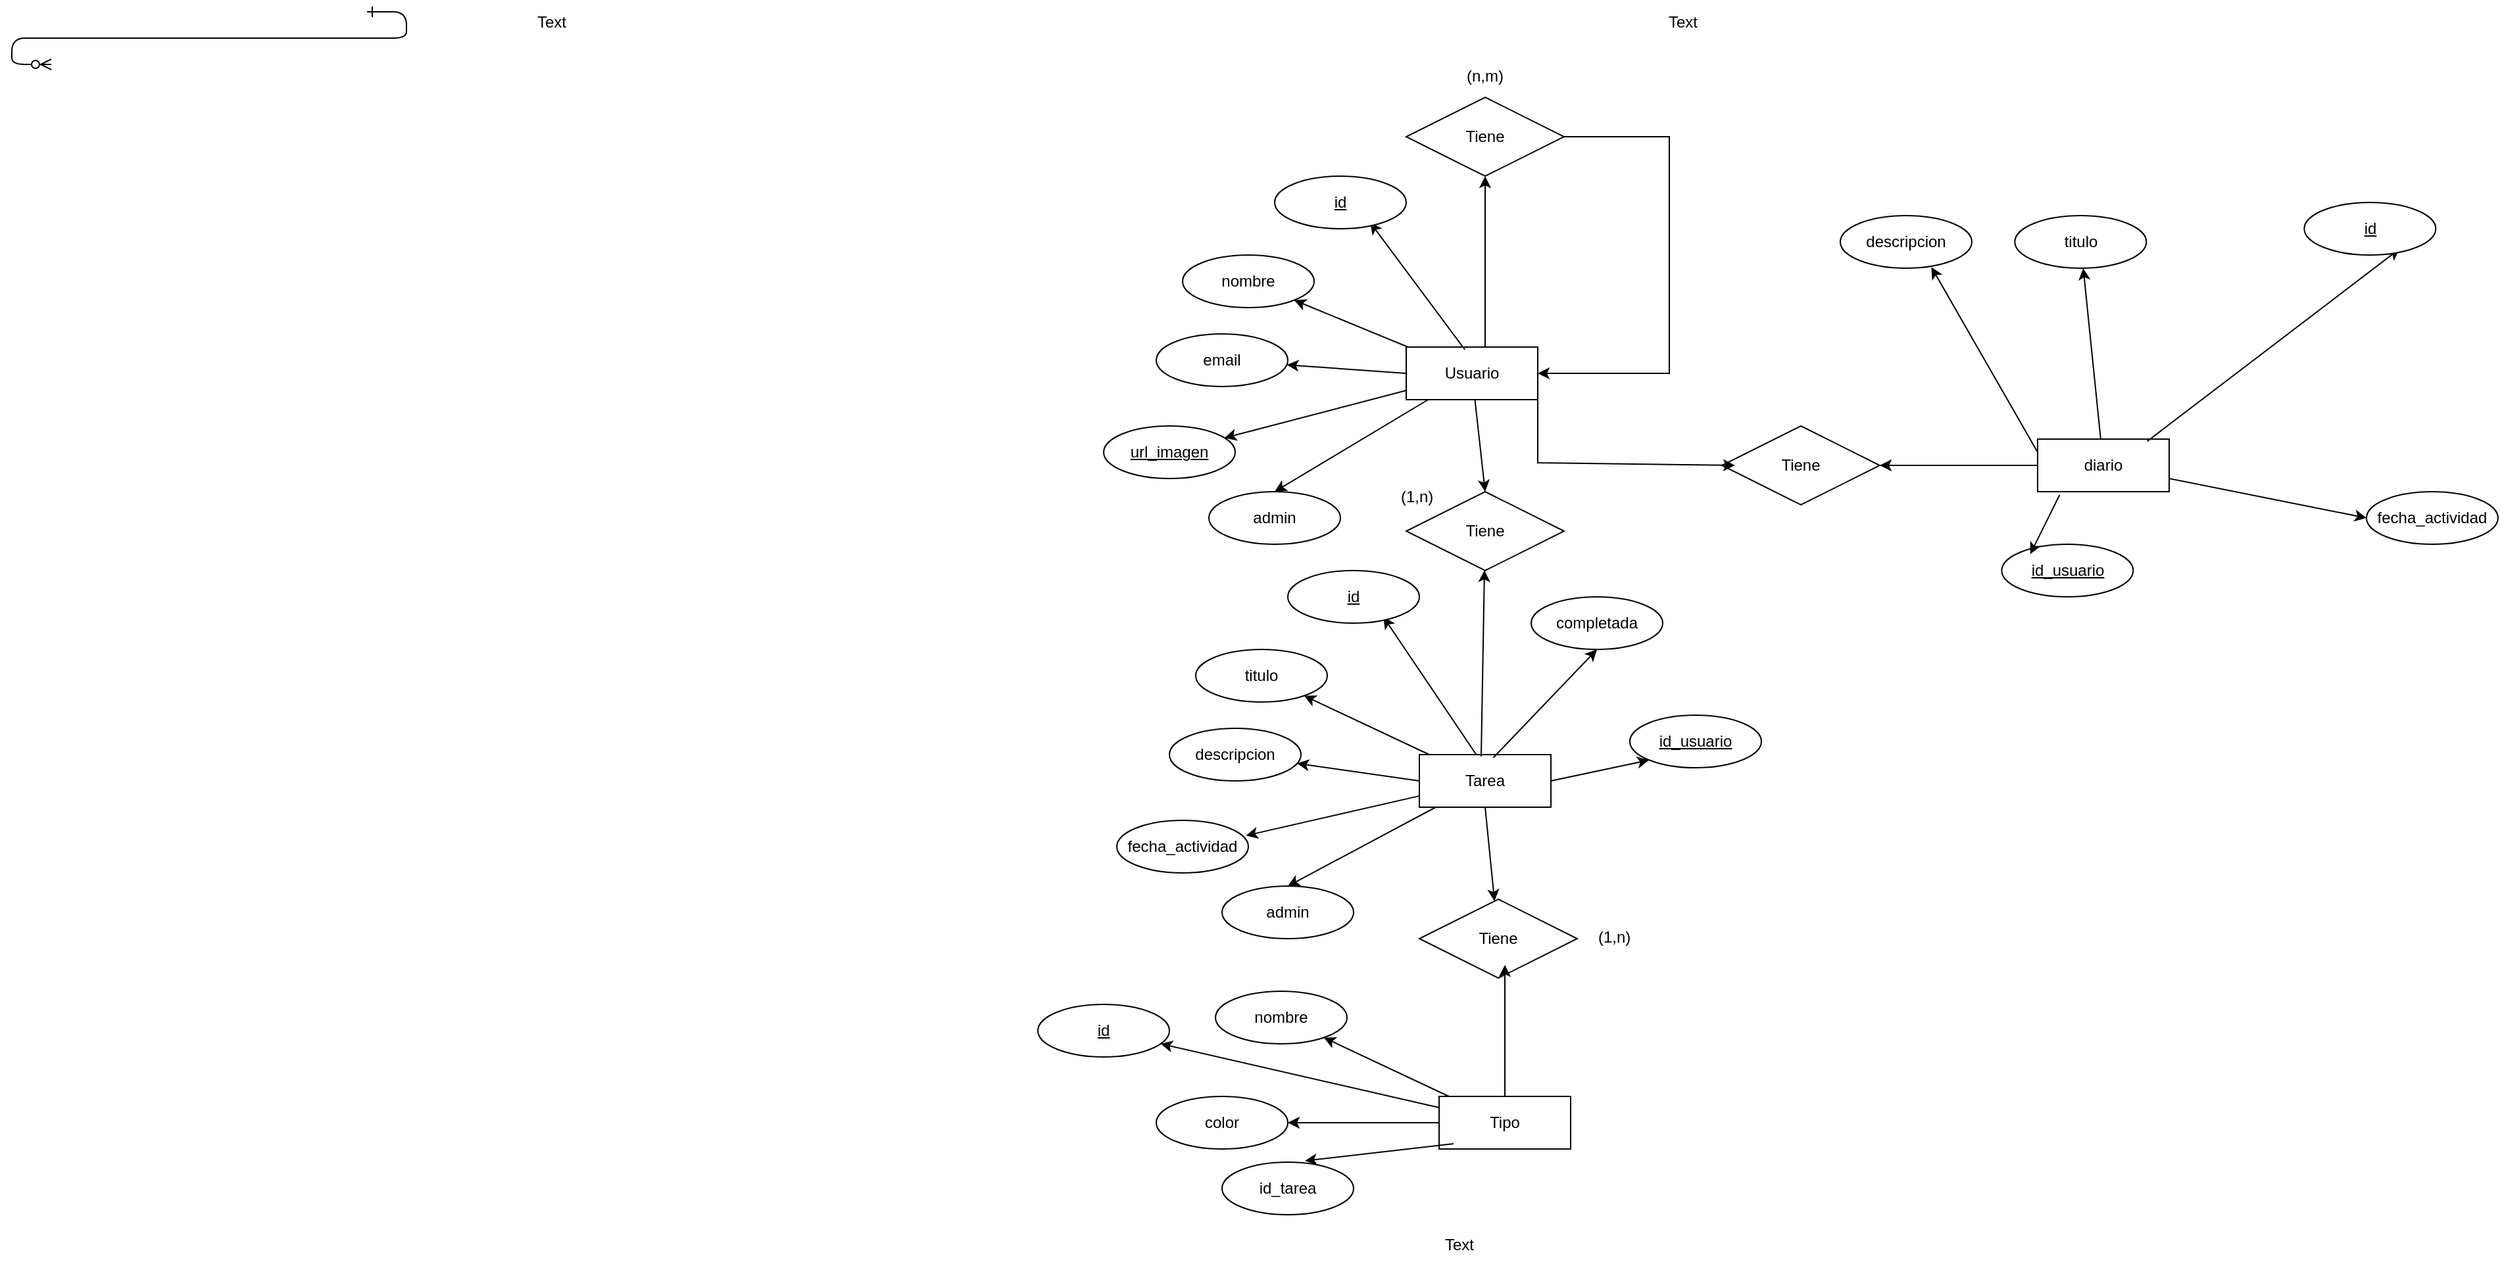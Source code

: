 <mxfile version="26.0.2">
  <diagram id="R2lEEEUBdFMjLlhIrx00" name="Page-1">
    <mxGraphModel dx="2049" dy="1114" grid="1" gridSize="10" guides="1" tooltips="1" connect="1" arrows="1" fold="1" page="1" pageScale="1" pageWidth="850" pageHeight="1100" math="0" shadow="0" extFonts="Permanent Marker^https://fonts.googleapis.com/css?family=Permanent+Marker">
      <root>
        <mxCell id="0" />
        <mxCell id="1" parent="0" />
        <mxCell id="C-vyLk0tnHw3VtMMgP7b-12" value="" style="edgeStyle=entityRelationEdgeStyle;endArrow=ERzeroToMany;startArrow=ERone;endFill=1;startFill=0;" parent="1" target="C-vyLk0tnHw3VtMMgP7b-17" edge="1">
          <mxGeometry width="100" height="100" relative="1" as="geometry">
            <mxPoint x="700" y="165" as="sourcePoint" />
            <mxPoint x="460" y="205" as="targetPoint" />
          </mxGeometry>
        </mxCell>
        <mxCell id="lFk9IerQNJr3fiCkYtgy-2" value="Text" style="text;html=1;align=center;verticalAlign=middle;resizable=0;points=[];autosize=1;strokeColor=none;fillColor=none;" vertex="1" parent="1">
          <mxGeometry x="815" y="158" width="50" height="30" as="geometry" />
        </mxCell>
        <mxCell id="lFk9IerQNJr3fiCkYtgy-3" value="Text" style="text;html=1;align=center;verticalAlign=middle;resizable=0;points=[];autosize=1;strokeColor=none;fillColor=none;" vertex="1" parent="1">
          <mxGeometry x="1675" y="158" width="50" height="30" as="geometry" />
        </mxCell>
        <mxCell id="lFk9IerQNJr3fiCkYtgy-4" value="Usuario" style="whiteSpace=wrap;html=1;align=center;" vertex="1" parent="1">
          <mxGeometry x="1490" y="420" width="100" height="40" as="geometry" />
        </mxCell>
        <mxCell id="lFk9IerQNJr3fiCkYtgy-5" value="nombre" style="ellipse;whiteSpace=wrap;html=1;align=center;" vertex="1" parent="1">
          <mxGeometry x="1320" y="350" width="100" height="40" as="geometry" />
        </mxCell>
        <mxCell id="lFk9IerQNJr3fiCkYtgy-6" value="" style="endArrow=classic;html=1;rounded=0;" edge="1" parent="1" source="lFk9IerQNJr3fiCkYtgy-4" target="lFk9IerQNJr3fiCkYtgy-5">
          <mxGeometry width="50" height="50" relative="1" as="geometry">
            <mxPoint x="1540" y="570" as="sourcePoint" />
            <mxPoint x="1590" y="520" as="targetPoint" />
          </mxGeometry>
        </mxCell>
        <mxCell id="lFk9IerQNJr3fiCkYtgy-9" value="" style="endArrow=classic;html=1;rounded=0;entryX=0.5;entryY=0;entryDx=0;entryDy=0;" edge="1" parent="1" source="lFk9IerQNJr3fiCkYtgy-4" target="lFk9IerQNJr3fiCkYtgy-17">
          <mxGeometry width="50" height="50" relative="1" as="geometry">
            <mxPoint x="1480" y="540" as="sourcePoint" />
            <mxPoint x="1540" y="550" as="targetPoint" />
          </mxGeometry>
        </mxCell>
        <mxCell id="lFk9IerQNJr3fiCkYtgy-11" value="" style="endArrow=classic;html=1;rounded=0;exitX=0.446;exitY=0.05;exitDx=0;exitDy=0;entryX=0.726;entryY=0.88;entryDx=0;entryDy=0;exitPerimeter=0;entryPerimeter=0;" edge="1" parent="1" source="lFk9IerQNJr3fiCkYtgy-4" target="lFk9IerQNJr3fiCkYtgy-12">
          <mxGeometry width="50" height="50" relative="1" as="geometry">
            <mxPoint x="1510" y="540" as="sourcePoint" />
            <mxPoint x="1560" y="490" as="targetPoint" />
          </mxGeometry>
        </mxCell>
        <mxCell id="lFk9IerQNJr3fiCkYtgy-12" value="id" style="ellipse;whiteSpace=wrap;html=1;align=center;fontStyle=4;" vertex="1" parent="1">
          <mxGeometry x="1390" y="290" width="100" height="40" as="geometry" />
        </mxCell>
        <mxCell id="lFk9IerQNJr3fiCkYtgy-13" value="url_imagen" style="ellipse;whiteSpace=wrap;html=1;align=center;fontStyle=4;" vertex="1" parent="1">
          <mxGeometry x="1260" y="480" width="100" height="40" as="geometry" />
        </mxCell>
        <mxCell id="lFk9IerQNJr3fiCkYtgy-14" value="" style="endArrow=classic;html=1;rounded=0;" edge="1" parent="1" source="lFk9IerQNJr3fiCkYtgy-4" target="lFk9IerQNJr3fiCkYtgy-13">
          <mxGeometry width="50" height="50" relative="1" as="geometry">
            <mxPoint x="1550" y="470" as="sourcePoint" />
            <mxPoint x="1500" y="600" as="targetPoint" />
          </mxGeometry>
        </mxCell>
        <mxCell id="lFk9IerQNJr3fiCkYtgy-15" value="email" style="ellipse;whiteSpace=wrap;html=1;align=center;" vertex="1" parent="1">
          <mxGeometry x="1300" y="410" width="100" height="40" as="geometry" />
        </mxCell>
        <mxCell id="lFk9IerQNJr3fiCkYtgy-16" value="" style="endArrow=classic;html=1;rounded=0;exitX=0;exitY=0.5;exitDx=0;exitDy=0;" edge="1" parent="1" source="lFk9IerQNJr3fiCkYtgy-4" target="lFk9IerQNJr3fiCkYtgy-15">
          <mxGeometry width="50" height="50" relative="1" as="geometry">
            <mxPoint x="1480" y="440" as="sourcePoint" />
            <mxPoint x="1415" y="394" as="targetPoint" />
          </mxGeometry>
        </mxCell>
        <mxCell id="lFk9IerQNJr3fiCkYtgy-17" value="admin" style="ellipse;whiteSpace=wrap;html=1;align=center;" vertex="1" parent="1">
          <mxGeometry x="1340" y="530" width="100" height="40" as="geometry" />
        </mxCell>
        <mxCell id="lFk9IerQNJr3fiCkYtgy-18" value="Tiene" style="shape=rhombus;perimeter=rhombusPerimeter;whiteSpace=wrap;html=1;align=center;" vertex="1" parent="1">
          <mxGeometry x="1490" y="230" width="120" height="60" as="geometry" />
        </mxCell>
        <mxCell id="lFk9IerQNJr3fiCkYtgy-19" value="(n,m)" style="text;strokeColor=none;fillColor=none;spacingLeft=4;spacingRight=4;overflow=hidden;rotatable=0;points=[[0,0.5],[1,0.5]];portConstraint=eastwest;fontSize=12;whiteSpace=wrap;html=1;" vertex="1" parent="1">
          <mxGeometry x="1530" y="200" width="40" height="30" as="geometry" />
        </mxCell>
        <mxCell id="lFk9IerQNJr3fiCkYtgy-20" value="" style="endArrow=classic;html=1;rounded=0;entryX=0.5;entryY=1;entryDx=0;entryDy=0;" edge="1" parent="1" target="lFk9IerQNJr3fiCkYtgy-18">
          <mxGeometry width="50" height="50" relative="1" as="geometry">
            <mxPoint x="1550" y="420" as="sourcePoint" />
            <mxPoint x="1600" y="370" as="targetPoint" />
          </mxGeometry>
        </mxCell>
        <mxCell id="lFk9IerQNJr3fiCkYtgy-21" value="" style="endArrow=classic;html=1;rounded=0;entryX=1;entryY=0.5;entryDx=0;entryDy=0;" edge="1" parent="1" source="lFk9IerQNJr3fiCkYtgy-18" target="lFk9IerQNJr3fiCkYtgy-4">
          <mxGeometry width="50" height="50" relative="1" as="geometry">
            <mxPoint x="1610" y="310" as="sourcePoint" />
            <mxPoint x="1690" y="450" as="targetPoint" />
            <Array as="points">
              <mxPoint x="1690" y="260" />
              <mxPoint x="1690" y="440" />
            </Array>
          </mxGeometry>
        </mxCell>
        <mxCell id="lFk9IerQNJr3fiCkYtgy-22" value="titulo" style="ellipse;whiteSpace=wrap;html=1;align=center;" vertex="1" parent="1">
          <mxGeometry x="1330" y="650" width="100" height="40" as="geometry" />
        </mxCell>
        <mxCell id="lFk9IerQNJr3fiCkYtgy-23" value="" style="endArrow=classic;html=1;rounded=0;" edge="1" source="lFk9IerQNJr3fiCkYtgy-32" target="lFk9IerQNJr3fiCkYtgy-22" parent="1">
          <mxGeometry width="50" height="50" relative="1" as="geometry">
            <mxPoint x="1550" y="870" as="sourcePoint" />
            <mxPoint x="1600" y="820" as="targetPoint" />
          </mxGeometry>
        </mxCell>
        <mxCell id="lFk9IerQNJr3fiCkYtgy-24" value="" style="endArrow=classic;html=1;rounded=0;entryX=0.5;entryY=0;entryDx=0;entryDy=0;" edge="1" source="lFk9IerQNJr3fiCkYtgy-32" target="lFk9IerQNJr3fiCkYtgy-29" parent="1">
          <mxGeometry width="50" height="50" relative="1" as="geometry">
            <mxPoint x="1490" y="840" as="sourcePoint" />
            <mxPoint x="1550" y="850" as="targetPoint" />
          </mxGeometry>
        </mxCell>
        <mxCell id="lFk9IerQNJr3fiCkYtgy-25" value="" style="endArrow=classic;html=1;rounded=0;exitX=0.446;exitY=0.05;exitDx=0;exitDy=0;entryX=0.726;entryY=0.88;entryDx=0;entryDy=0;exitPerimeter=0;entryPerimeter=0;" edge="1" source="lFk9IerQNJr3fiCkYtgy-32" target="lFk9IerQNJr3fiCkYtgy-31" parent="1">
          <mxGeometry width="50" height="50" relative="1" as="geometry">
            <mxPoint x="1520" y="840" as="sourcePoint" />
            <mxPoint x="1570" y="790" as="targetPoint" />
          </mxGeometry>
        </mxCell>
        <mxCell id="lFk9IerQNJr3fiCkYtgy-26" value="" style="endArrow=classic;html=1;rounded=0;entryX=0.982;entryY=0.29;entryDx=0;entryDy=0;entryPerimeter=0;" edge="1" source="lFk9IerQNJr3fiCkYtgy-32" target="lFk9IerQNJr3fiCkYtgy-34" parent="1">
          <mxGeometry width="50" height="50" relative="1" as="geometry">
            <mxPoint x="1560" y="770" as="sourcePoint" />
            <mxPoint x="1363.994" y="790.496" as="targetPoint" />
          </mxGeometry>
        </mxCell>
        <mxCell id="lFk9IerQNJr3fiCkYtgy-27" value="descripcion" style="ellipse;whiteSpace=wrap;html=1;align=center;" vertex="1" parent="1">
          <mxGeometry x="1310" y="710" width="100" height="40" as="geometry" />
        </mxCell>
        <mxCell id="lFk9IerQNJr3fiCkYtgy-28" value="" style="endArrow=classic;html=1;rounded=0;exitX=0;exitY=0.5;exitDx=0;exitDy=0;" edge="1" source="lFk9IerQNJr3fiCkYtgy-32" target="lFk9IerQNJr3fiCkYtgy-27" parent="1">
          <mxGeometry width="50" height="50" relative="1" as="geometry">
            <mxPoint x="1490" y="740" as="sourcePoint" />
            <mxPoint x="1425" y="694" as="targetPoint" />
          </mxGeometry>
        </mxCell>
        <mxCell id="lFk9IerQNJr3fiCkYtgy-29" value="admin" style="ellipse;whiteSpace=wrap;html=1;align=center;" vertex="1" parent="1">
          <mxGeometry x="1350" y="830" width="100" height="40" as="geometry" />
        </mxCell>
        <mxCell id="lFk9IerQNJr3fiCkYtgy-31" value="id" style="ellipse;whiteSpace=wrap;html=1;align=center;fontStyle=4;" vertex="1" parent="1">
          <mxGeometry x="1400" y="590" width="100" height="40" as="geometry" />
        </mxCell>
        <mxCell id="lFk9IerQNJr3fiCkYtgy-32" value="Tarea" style="whiteSpace=wrap;html=1;align=center;" vertex="1" parent="1">
          <mxGeometry x="1500" y="730" width="100" height="40" as="geometry" />
        </mxCell>
        <mxCell id="lFk9IerQNJr3fiCkYtgy-34" value="fecha_actividad" style="ellipse;whiteSpace=wrap;html=1;align=center;" vertex="1" parent="1">
          <mxGeometry x="1270" y="780" width="100" height="40" as="geometry" />
        </mxCell>
        <mxCell id="lFk9IerQNJr3fiCkYtgy-35" value="completada" style="ellipse;whiteSpace=wrap;html=1;align=center;" vertex="1" parent="1">
          <mxGeometry x="1585" y="610" width="100" height="40" as="geometry" />
        </mxCell>
        <mxCell id="lFk9IerQNJr3fiCkYtgy-36" value="" style="endArrow=classic;html=1;rounded=0;entryX=0.5;entryY=1;entryDx=0;entryDy=0;exitX=0.562;exitY=0.06;exitDx=0;exitDy=0;exitPerimeter=0;" edge="1" parent="1" source="lFk9IerQNJr3fiCkYtgy-32" target="lFk9IerQNJr3fiCkYtgy-35">
          <mxGeometry width="50" height="50" relative="1" as="geometry">
            <mxPoint x="1523" y="780" as="sourcePoint" />
            <mxPoint x="1410" y="840" as="targetPoint" />
          </mxGeometry>
        </mxCell>
        <mxCell id="lFk9IerQNJr3fiCkYtgy-39" value="Text" style="text;html=1;align=center;verticalAlign=middle;resizable=0;points=[];autosize=1;strokeColor=none;fillColor=none;" vertex="1" parent="1">
          <mxGeometry x="1505" y="1088" width="50" height="30" as="geometry" />
        </mxCell>
        <mxCell id="lFk9IerQNJr3fiCkYtgy-40" value="Tiene" style="shape=rhombus;perimeter=rhombusPerimeter;whiteSpace=wrap;html=1;align=center;" vertex="1" parent="1">
          <mxGeometry x="1490" y="530" width="120" height="60" as="geometry" />
        </mxCell>
        <mxCell id="lFk9IerQNJr3fiCkYtgy-41" value="" style="endArrow=classic;html=1;rounded=0;exitX=0.47;exitY=0.035;exitDx=0;exitDy=0;exitPerimeter=0;" edge="1" parent="1" source="lFk9IerQNJr3fiCkYtgy-32" target="lFk9IerQNJr3fiCkYtgy-40">
          <mxGeometry width="50" height="50" relative="1" as="geometry">
            <mxPoint x="1555" y="730" as="sourcePoint" />
            <mxPoint x="1555" y="600" as="targetPoint" />
          </mxGeometry>
        </mxCell>
        <mxCell id="lFk9IerQNJr3fiCkYtgy-42" value="" style="endArrow=classic;html=1;rounded=0;entryX=0.5;entryY=0;entryDx=0;entryDy=0;" edge="1" parent="1" source="lFk9IerQNJr3fiCkYtgy-4" target="lFk9IerQNJr3fiCkYtgy-40">
          <mxGeometry width="50" height="50" relative="1" as="geometry">
            <mxPoint x="1560" y="430" as="sourcePoint" />
            <mxPoint x="1560" y="300" as="targetPoint" />
          </mxGeometry>
        </mxCell>
        <mxCell id="lFk9IerQNJr3fiCkYtgy-43" value="Tiene" style="shape=rhombus;perimeter=rhombusPerimeter;whiteSpace=wrap;html=1;align=center;" vertex="1" parent="1">
          <mxGeometry x="1500" y="840" width="120" height="60" as="geometry" />
        </mxCell>
        <mxCell id="lFk9IerQNJr3fiCkYtgy-44" value="(1,n)" style="text;strokeColor=none;fillColor=none;spacingLeft=4;spacingRight=4;overflow=hidden;rotatable=0;points=[[0,0.5],[1,0.5]];portConstraint=eastwest;fontSize=12;whiteSpace=wrap;html=1;" vertex="1" parent="1">
          <mxGeometry x="1480" y="520" width="40" height="30" as="geometry" />
        </mxCell>
        <mxCell id="lFk9IerQNJr3fiCkYtgy-45" value="" style="endArrow=classic;html=1;rounded=0;exitX=0.5;exitY=1;exitDx=0;exitDy=0;" edge="1" parent="1" source="lFk9IerQNJr3fiCkYtgy-32" target="lFk9IerQNJr3fiCkYtgy-43">
          <mxGeometry width="50" height="50" relative="1" as="geometry">
            <mxPoint x="1557" y="741" as="sourcePoint" />
            <mxPoint x="1559" y="600" as="targetPoint" />
          </mxGeometry>
        </mxCell>
        <mxCell id="lFk9IerQNJr3fiCkYtgy-48" value="Tipo" style="whiteSpace=wrap;html=1;align=center;" vertex="1" parent="1">
          <mxGeometry x="1515" y="990" width="100" height="40" as="geometry" />
        </mxCell>
        <mxCell id="lFk9IerQNJr3fiCkYtgy-49" value="" style="endArrow=classic;html=1;rounded=0;exitX=0;exitY=0.5;exitDx=0;exitDy=0;" edge="1" source="lFk9IerQNJr3fiCkYtgy-48" target="lFk9IerQNJr3fiCkYtgy-50" parent="1">
          <mxGeometry width="50" height="50" relative="1" as="geometry">
            <mxPoint x="1505" y="1000" as="sourcePoint" />
            <mxPoint x="1440" y="954" as="targetPoint" />
          </mxGeometry>
        </mxCell>
        <mxCell id="lFk9IerQNJr3fiCkYtgy-50" value="color" style="ellipse;whiteSpace=wrap;html=1;align=center;" vertex="1" parent="1">
          <mxGeometry x="1300" y="990" width="100" height="40" as="geometry" />
        </mxCell>
        <mxCell id="lFk9IerQNJr3fiCkYtgy-51" value="nombre" style="ellipse;whiteSpace=wrap;html=1;align=center;" vertex="1" parent="1">
          <mxGeometry x="1345" y="910" width="100" height="40" as="geometry" />
        </mxCell>
        <mxCell id="lFk9IerQNJr3fiCkYtgy-52" value="" style="endArrow=classic;html=1;rounded=0;" edge="1" source="lFk9IerQNJr3fiCkYtgy-48" target="lFk9IerQNJr3fiCkYtgy-51" parent="1">
          <mxGeometry width="50" height="50" relative="1" as="geometry">
            <mxPoint x="1565" y="1130" as="sourcePoint" />
            <mxPoint x="1615" y="1080" as="targetPoint" />
          </mxGeometry>
        </mxCell>
        <mxCell id="lFk9IerQNJr3fiCkYtgy-53" value="id" style="ellipse;whiteSpace=wrap;html=1;align=center;fontStyle=4;" vertex="1" parent="1">
          <mxGeometry x="1210" y="920" width="100" height="40" as="geometry" />
        </mxCell>
        <mxCell id="lFk9IerQNJr3fiCkYtgy-54" value="" style="endArrow=classic;html=1;rounded=0;" edge="1" parent="1" source="lFk9IerQNJr3fiCkYtgy-48" target="lFk9IerQNJr3fiCkYtgy-53">
          <mxGeometry width="50" height="50" relative="1" as="geometry">
            <mxPoint x="1533" y="1000" as="sourcePoint" />
            <mxPoint x="1437" y="955" as="targetPoint" />
          </mxGeometry>
        </mxCell>
        <mxCell id="lFk9IerQNJr3fiCkYtgy-55" value="id_tarea" style="ellipse;whiteSpace=wrap;html=1;align=center;" vertex="1" parent="1">
          <mxGeometry x="1350" y="1040" width="100" height="40" as="geometry" />
        </mxCell>
        <mxCell id="lFk9IerQNJr3fiCkYtgy-56" value="" style="endArrow=classic;html=1;rounded=0;exitX=0.11;exitY=0.9;exitDx=0;exitDy=0;entryX=0.63;entryY=-0.025;entryDx=0;entryDy=0;entryPerimeter=0;exitPerimeter=0;" edge="1" parent="1" source="lFk9IerQNJr3fiCkYtgy-48" target="lFk9IerQNJr3fiCkYtgy-55">
          <mxGeometry width="50" height="50" relative="1" as="geometry">
            <mxPoint x="1525" y="1020" as="sourcePoint" />
            <mxPoint x="1410" y="1020" as="targetPoint" />
          </mxGeometry>
        </mxCell>
        <mxCell id="lFk9IerQNJr3fiCkYtgy-57" value="" style="endArrow=classic;html=1;rounded=0;" edge="1" parent="1" source="lFk9IerQNJr3fiCkYtgy-48">
          <mxGeometry width="50" height="50" relative="1" as="geometry">
            <mxPoint x="1557" y="741" as="sourcePoint" />
            <mxPoint x="1565" y="890" as="targetPoint" />
          </mxGeometry>
        </mxCell>
        <mxCell id="lFk9IerQNJr3fiCkYtgy-58" value="(1,n)" style="text;strokeColor=none;fillColor=none;spacingLeft=4;spacingRight=4;overflow=hidden;rotatable=0;points=[[0,0.5],[1,0.5]];portConstraint=eastwest;fontSize=12;whiteSpace=wrap;html=1;" vertex="1" parent="1">
          <mxGeometry x="1630" y="855" width="40" height="30" as="geometry" />
        </mxCell>
        <mxCell id="lFk9IerQNJr3fiCkYtgy-60" value="diario" style="whiteSpace=wrap;html=1;align=center;" vertex="1" parent="1">
          <mxGeometry x="1970" y="490" width="100" height="40" as="geometry" />
        </mxCell>
        <mxCell id="lFk9IerQNJr3fiCkYtgy-62" value="fecha_actividad" style="ellipse;whiteSpace=wrap;html=1;align=center;" vertex="1" parent="1">
          <mxGeometry x="2220" y="530" width="100" height="40" as="geometry" />
        </mxCell>
        <mxCell id="lFk9IerQNJr3fiCkYtgy-63" value="" style="endArrow=classic;html=1;rounded=0;entryX=0;entryY=0.5;entryDx=0;entryDy=0;" edge="1" source="lFk9IerQNJr3fiCkYtgy-60" target="lFk9IerQNJr3fiCkYtgy-62" parent="1">
          <mxGeometry width="50" height="50" relative="1" as="geometry">
            <mxPoint x="2052.68" y="490" as="sourcePoint" />
            <mxPoint x="1856.674" y="510.496" as="targetPoint" />
          </mxGeometry>
        </mxCell>
        <mxCell id="lFk9IerQNJr3fiCkYtgy-65" value="descripcion" style="ellipse;whiteSpace=wrap;html=1;align=center;" vertex="1" parent="1">
          <mxGeometry x="1820" y="320" width="100" height="40" as="geometry" />
        </mxCell>
        <mxCell id="lFk9IerQNJr3fiCkYtgy-66" value="titulo" style="ellipse;whiteSpace=wrap;html=1;align=center;" vertex="1" parent="1">
          <mxGeometry x="1952.68" y="320" width="100" height="40" as="geometry" />
        </mxCell>
        <mxCell id="lFk9IerQNJr3fiCkYtgy-67" value="" style="endArrow=classic;html=1;rounded=0;" edge="1" source="lFk9IerQNJr3fiCkYtgy-60" target="lFk9IerQNJr3fiCkYtgy-66" parent="1">
          <mxGeometry width="50" height="50" relative="1" as="geometry">
            <mxPoint x="2042.68" y="590" as="sourcePoint" />
            <mxPoint x="2092.68" y="540" as="targetPoint" />
          </mxGeometry>
        </mxCell>
        <mxCell id="lFk9IerQNJr3fiCkYtgy-68" value="" style="endArrow=classic;html=1;rounded=0;exitX=0.833;exitY=0.042;exitDx=0;exitDy=0;entryX=0.726;entryY=0.88;entryDx=0;entryDy=0;exitPerimeter=0;entryPerimeter=0;" edge="1" source="lFk9IerQNJr3fiCkYtgy-60" target="lFk9IerQNJr3fiCkYtgy-69" parent="1">
          <mxGeometry width="50" height="50" relative="1" as="geometry">
            <mxPoint x="2012.68" y="560" as="sourcePoint" />
            <mxPoint x="2062.68" y="510" as="targetPoint" />
          </mxGeometry>
        </mxCell>
        <mxCell id="lFk9IerQNJr3fiCkYtgy-69" value="id" style="ellipse;whiteSpace=wrap;html=1;align=center;fontStyle=4;" vertex="1" parent="1">
          <mxGeometry x="2172.68" y="310" width="100" height="40" as="geometry" />
        </mxCell>
        <mxCell id="lFk9IerQNJr3fiCkYtgy-70" value="" style="endArrow=classic;html=1;rounded=0;exitX=0;exitY=0.25;exitDx=0;exitDy=0;entryX=0.692;entryY=0.979;entryDx=0;entryDy=0;entryPerimeter=0;" edge="1" parent="1" source="lFk9IerQNJr3fiCkYtgy-60" target="lFk9IerQNJr3fiCkYtgy-65">
          <mxGeometry width="50" height="50" relative="1" as="geometry">
            <mxPoint x="2010.68" y="460" as="sourcePoint" />
            <mxPoint x="1889.999" y="348.762" as="targetPoint" />
          </mxGeometry>
        </mxCell>
        <mxCell id="lFk9IerQNJr3fiCkYtgy-71" value="id_usuario" style="ellipse;whiteSpace=wrap;html=1;align=center;fontStyle=4;" vertex="1" parent="1">
          <mxGeometry x="1660" y="700" width="100" height="40" as="geometry" />
        </mxCell>
        <mxCell id="lFk9IerQNJr3fiCkYtgy-72" value="" style="endArrow=classic;html=1;rounded=0;entryX=0;entryY=1;entryDx=0;entryDy=0;exitX=1;exitY=0.5;exitDx=0;exitDy=0;" edge="1" parent="1" source="lFk9IerQNJr3fiCkYtgy-32" target="lFk9IerQNJr3fiCkYtgy-71">
          <mxGeometry width="50" height="50" relative="1" as="geometry">
            <mxPoint x="1555" y="742" as="sourcePoint" />
            <mxPoint x="1483" y="635" as="targetPoint" />
          </mxGeometry>
        </mxCell>
        <mxCell id="lFk9IerQNJr3fiCkYtgy-73" value="id_usuario" style="ellipse;whiteSpace=wrap;html=1;align=center;fontStyle=4;" vertex="1" parent="1">
          <mxGeometry x="1942.68" y="570" width="100" height="40" as="geometry" />
        </mxCell>
        <mxCell id="lFk9IerQNJr3fiCkYtgy-74" value="" style="endArrow=classic;html=1;rounded=0;entryX=0.217;entryY=0.188;entryDx=0;entryDy=0;entryPerimeter=0;exitX=0.167;exitY=1.063;exitDx=0;exitDy=0;exitPerimeter=0;" edge="1" parent="1" source="lFk9IerQNJr3fiCkYtgy-60" target="lFk9IerQNJr3fiCkYtgy-73">
          <mxGeometry width="50" height="50" relative="1" as="geometry">
            <mxPoint x="2002.68" y="491" as="sourcePoint" />
            <mxPoint x="1870.68" y="522" as="targetPoint" />
          </mxGeometry>
        </mxCell>
        <mxCell id="lFk9IerQNJr3fiCkYtgy-75" value="Tiene" style="shape=rhombus;perimeter=rhombusPerimeter;whiteSpace=wrap;html=1;align=center;" vertex="1" parent="1">
          <mxGeometry x="1730" y="480" width="120" height="60" as="geometry" />
        </mxCell>
        <mxCell id="lFk9IerQNJr3fiCkYtgy-76" value="" style="endArrow=classic;html=1;rounded=0;exitX=1;exitY=1;exitDx=0;exitDy=0;" edge="1" parent="1" source="lFk9IerQNJr3fiCkYtgy-4">
          <mxGeometry width="50" height="50" relative="1" as="geometry">
            <mxPoint x="1552" y="470" as="sourcePoint" />
            <mxPoint x="1740" y="510" as="targetPoint" />
            <Array as="points">
              <mxPoint x="1590" y="508" />
            </Array>
          </mxGeometry>
        </mxCell>
        <mxCell id="lFk9IerQNJr3fiCkYtgy-77" value="" style="endArrow=classic;html=1;rounded=0;entryX=1;entryY=0.5;entryDx=0;entryDy=0;" edge="1" parent="1" source="lFk9IerQNJr3fiCkYtgy-60" target="lFk9IerQNJr3fiCkYtgy-75">
          <mxGeometry width="50" height="50" relative="1" as="geometry">
            <mxPoint x="1552" y="470" as="sourcePoint" />
            <mxPoint x="1560" y="540" as="targetPoint" />
          </mxGeometry>
        </mxCell>
      </root>
    </mxGraphModel>
  </diagram>
</mxfile>
